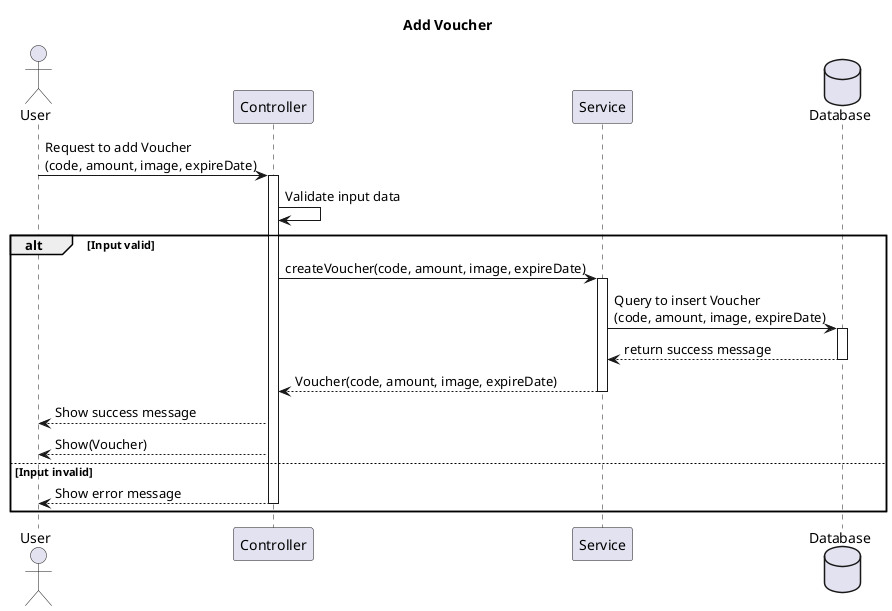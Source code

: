 @startuml
title Add Voucher
actor User as u
participant Controller as ctrl
participant Service as sv
database Database as db 

u -> ctrl: Request to add Voucher \n(code, amount, image, expireDate)
activate ctrl
ctrl -> ctrl: Validate input data
alt Input valid
    ctrl -> sv: createVoucher(code, amount, image, expireDate)
    activate sv
    sv -> db: Query to insert Voucher\n(code, amount, image, expireDate)
    activate db
    db --> sv: return success message
    deactivate db
    sv --> ctrl: Voucher(code, amount, image, expireDate)
    deactivate sv
    ctrl --> u: Show success message
    ctrl-->u: Show(Voucher)
else Input invalid
    ctrl --> u: Show error message
    deactivate ctrl
end
@enduml